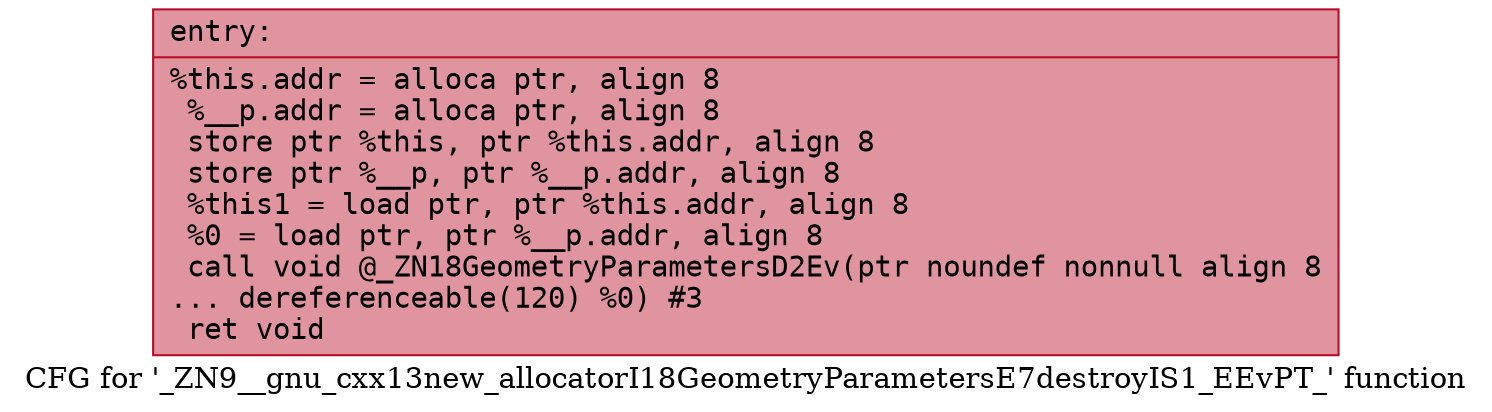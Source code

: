 digraph "CFG for '_ZN9__gnu_cxx13new_allocatorI18GeometryParametersE7destroyIS1_EEvPT_' function" {
	label="CFG for '_ZN9__gnu_cxx13new_allocatorI18GeometryParametersE7destroyIS1_EEvPT_' function";

	Node0x562c4e5cf850 [shape=record,color="#b70d28ff", style=filled, fillcolor="#b70d2870" fontname="Courier",label="{entry:\l|  %this.addr = alloca ptr, align 8\l  %__p.addr = alloca ptr, align 8\l  store ptr %this, ptr %this.addr, align 8\l  store ptr %__p, ptr %__p.addr, align 8\l  %this1 = load ptr, ptr %this.addr, align 8\l  %0 = load ptr, ptr %__p.addr, align 8\l  call void @_ZN18GeometryParametersD2Ev(ptr noundef nonnull align 8\l... dereferenceable(120) %0) #3\l  ret void\l}"];
}
